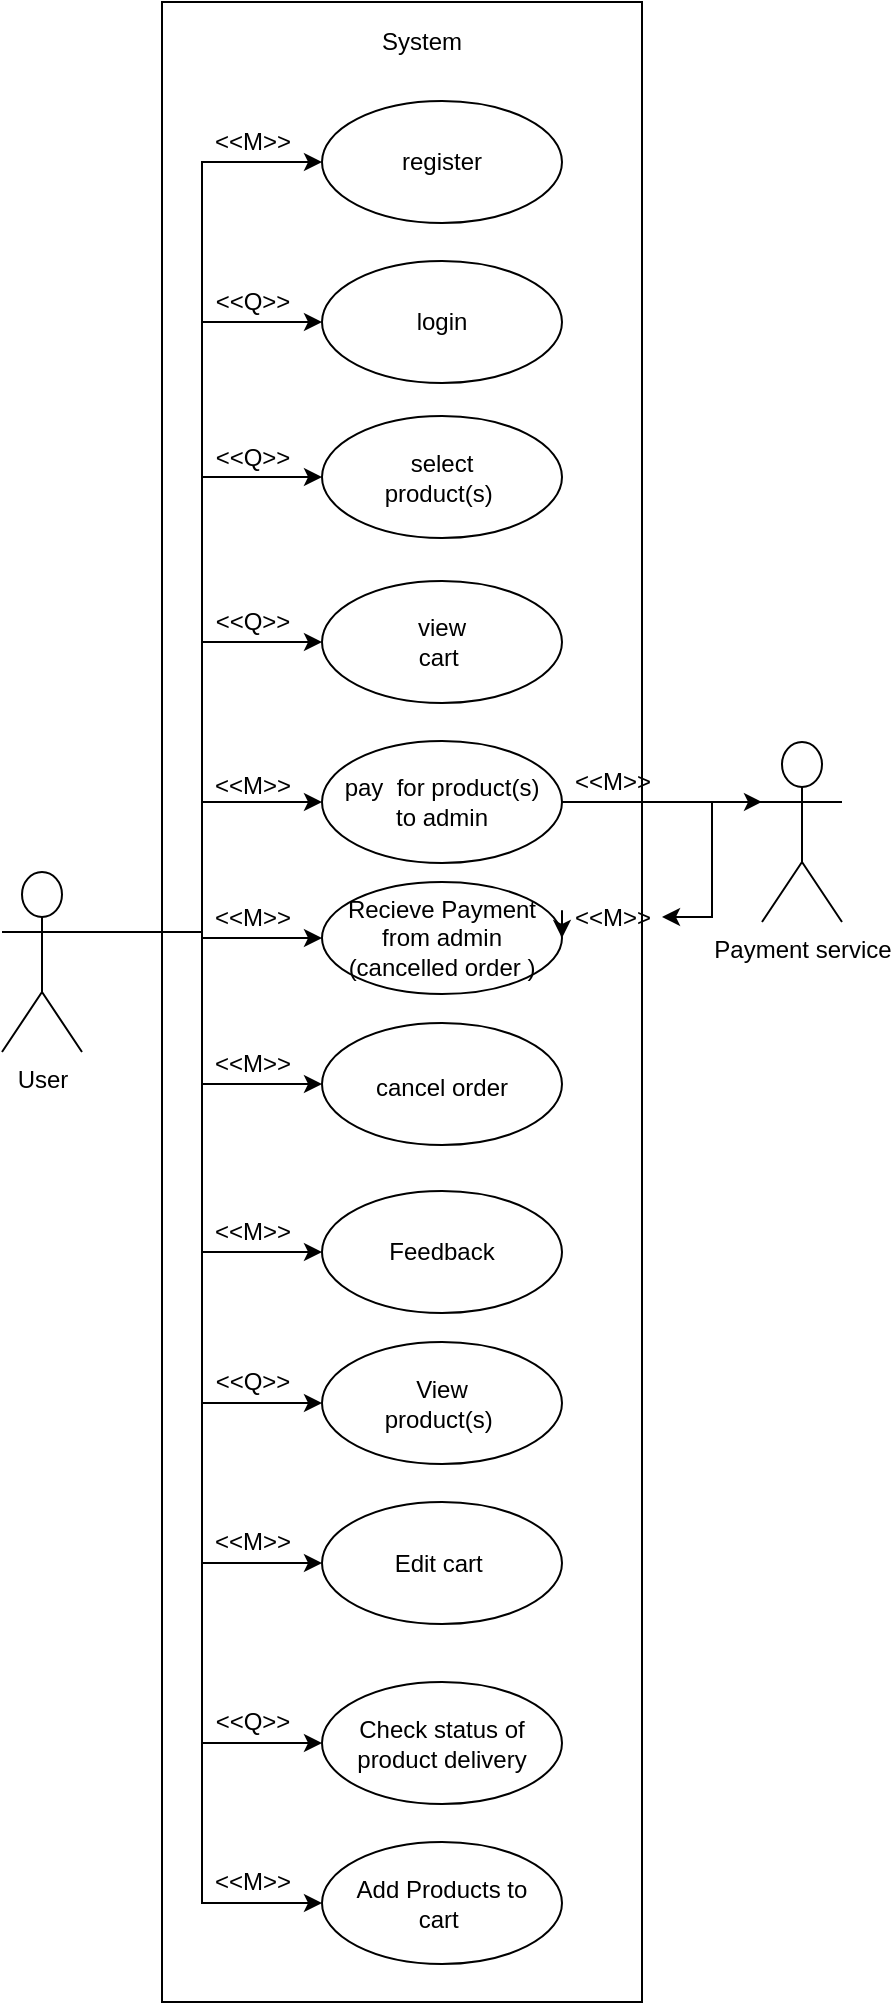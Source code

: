 <mxfile version="12.5.1" type="github">
  <diagram id="vyYMURlmA4du_YMqddq6" name="Page-1">
    <mxGraphModel dx="772" dy="1603" grid="1" gridSize="10" guides="1" tooltips="1" connect="1" arrows="1" fold="1" page="1" pageScale="1" pageWidth="850" pageHeight="1100" math="0" shadow="0">
      <root>
        <mxCell id="0"/>
        <mxCell id="1" parent="0"/>
        <mxCell id="rx76BKU7CpPrEIFOv-aw-43" value="" style="rounded=0;whiteSpace=wrap;html=1;" parent="1" vertex="1">
          <mxGeometry x="150" y="-90" width="240" height="1000" as="geometry"/>
        </mxCell>
        <mxCell id="1KPXvjAnRe_1vTXe2ojk-2" value="" style="ellipse;whiteSpace=wrap;html=1;" parent="1" vertex="1">
          <mxGeometry x="230" y="504.5" width="120" height="61" as="geometry"/>
        </mxCell>
        <mxCell id="1KPXvjAnRe_1vTXe2ojk-3" value="" style="ellipse;whiteSpace=wrap;html=1;" parent="1" vertex="1">
          <mxGeometry x="230" y="420.5" width="120" height="61" as="geometry"/>
        </mxCell>
        <mxCell id="1KPXvjAnRe_1vTXe2ojk-4" value="" style="ellipse;whiteSpace=wrap;html=1;" parent="1" vertex="1">
          <mxGeometry x="230" y="350" width="120" height="56" as="geometry"/>
        </mxCell>
        <mxCell id="1KPXvjAnRe_1vTXe2ojk-5" value="" style="ellipse;whiteSpace=wrap;html=1;" parent="1" vertex="1">
          <mxGeometry x="230" y="199.5" width="120" height="61" as="geometry"/>
        </mxCell>
        <mxCell id="1KPXvjAnRe_1vTXe2ojk-20" style="edgeStyle=orthogonalEdgeStyle;rounded=0;orthogonalLoop=1;jettySize=auto;html=1;exitX=1;exitY=0.5;exitDx=0;exitDy=0;entryX=0;entryY=0.333;entryDx=0;entryDy=0;entryPerimeter=0;" parent="1" source="1KPXvjAnRe_1vTXe2ojk-6" target="rx76BKU7CpPrEIFOv-aw-35" edge="1">
          <mxGeometry relative="1" as="geometry"/>
        </mxCell>
        <mxCell id="1KPXvjAnRe_1vTXe2ojk-6" value="" style="ellipse;whiteSpace=wrap;html=1;" parent="1" vertex="1">
          <mxGeometry x="230" y="279.5" width="120" height="61" as="geometry"/>
        </mxCell>
        <mxCell id="1KPXvjAnRe_1vTXe2ojk-7" value="" style="ellipse;whiteSpace=wrap;html=1;" parent="1" vertex="1">
          <mxGeometry x="230" y="117" width="120" height="61" as="geometry"/>
        </mxCell>
        <mxCell id="1KPXvjAnRe_1vTXe2ojk-9" value="" style="ellipse;whiteSpace=wrap;html=1;" parent="1" vertex="1">
          <mxGeometry x="230" y="-40.5" width="120" height="61" as="geometry"/>
        </mxCell>
        <mxCell id="1KPXvjAnRe_1vTXe2ojk-10" value="" style="ellipse;whiteSpace=wrap;html=1;" parent="1" vertex="1">
          <mxGeometry x="230" y="39.5" width="120" height="61" as="geometry"/>
        </mxCell>
        <mxCell id="1KPXvjAnRe_1vTXe2ojk-11" style="edgeStyle=orthogonalEdgeStyle;rounded=0;orthogonalLoop=1;jettySize=auto;html=1;exitX=1;exitY=0.333;exitDx=0;exitDy=0;exitPerimeter=0;entryX=0;entryY=0.5;entryDx=0;entryDy=0;" parent="1" source="rx76BKU7CpPrEIFOv-aw-1" target="1KPXvjAnRe_1vTXe2ojk-9" edge="1">
          <mxGeometry relative="1" as="geometry"/>
        </mxCell>
        <mxCell id="1KPXvjAnRe_1vTXe2ojk-12" style="edgeStyle=orthogonalEdgeStyle;rounded=0;orthogonalLoop=1;jettySize=auto;html=1;exitX=1;exitY=0.333;exitDx=0;exitDy=0;exitPerimeter=0;entryX=0;entryY=0.5;entryDx=0;entryDy=0;" parent="1" source="rx76BKU7CpPrEIFOv-aw-1" target="1KPXvjAnRe_1vTXe2ojk-10" edge="1">
          <mxGeometry relative="1" as="geometry"/>
        </mxCell>
        <mxCell id="1KPXvjAnRe_1vTXe2ojk-14" style="edgeStyle=orthogonalEdgeStyle;rounded=0;orthogonalLoop=1;jettySize=auto;html=1;exitX=1;exitY=0.333;exitDx=0;exitDy=0;exitPerimeter=0;entryX=0;entryY=0.5;entryDx=0;entryDy=0;" parent="1" source="rx76BKU7CpPrEIFOv-aw-1" target="1KPXvjAnRe_1vTXe2ojk-7" edge="1">
          <mxGeometry relative="1" as="geometry"/>
        </mxCell>
        <mxCell id="1KPXvjAnRe_1vTXe2ojk-15" style="edgeStyle=orthogonalEdgeStyle;rounded=0;orthogonalLoop=1;jettySize=auto;html=1;exitX=1;exitY=0.333;exitDx=0;exitDy=0;exitPerimeter=0;entryX=0;entryY=0.5;entryDx=0;entryDy=0;" parent="1" source="rx76BKU7CpPrEIFOv-aw-1" target="1KPXvjAnRe_1vTXe2ojk-5" edge="1">
          <mxGeometry relative="1" as="geometry"/>
        </mxCell>
        <mxCell id="1KPXvjAnRe_1vTXe2ojk-16" style="edgeStyle=orthogonalEdgeStyle;rounded=0;orthogonalLoop=1;jettySize=auto;html=1;exitX=1;exitY=0.333;exitDx=0;exitDy=0;exitPerimeter=0;entryX=0;entryY=0.5;entryDx=0;entryDy=0;" parent="1" source="rx76BKU7CpPrEIFOv-aw-1" target="1KPXvjAnRe_1vTXe2ojk-6" edge="1">
          <mxGeometry relative="1" as="geometry"/>
        </mxCell>
        <mxCell id="1KPXvjAnRe_1vTXe2ojk-17" style="edgeStyle=orthogonalEdgeStyle;rounded=0;orthogonalLoop=1;jettySize=auto;html=1;exitX=1;exitY=0.333;exitDx=0;exitDy=0;exitPerimeter=0;entryX=0;entryY=0.5;entryDx=0;entryDy=0;" parent="1" source="rx76BKU7CpPrEIFOv-aw-1" target="1KPXvjAnRe_1vTXe2ojk-2" edge="1">
          <mxGeometry relative="1" as="geometry"/>
        </mxCell>
        <mxCell id="1KPXvjAnRe_1vTXe2ojk-18" style="edgeStyle=orthogonalEdgeStyle;rounded=0;orthogonalLoop=1;jettySize=auto;html=1;exitX=1;exitY=0.333;exitDx=0;exitDy=0;exitPerimeter=0;entryX=0;entryY=0.5;entryDx=0;entryDy=0;" parent="1" source="rx76BKU7CpPrEIFOv-aw-1" target="1KPXvjAnRe_1vTXe2ojk-4" edge="1">
          <mxGeometry relative="1" as="geometry"/>
        </mxCell>
        <mxCell id="1KPXvjAnRe_1vTXe2ojk-19" style="edgeStyle=orthogonalEdgeStyle;rounded=0;orthogonalLoop=1;jettySize=auto;html=1;exitX=1;exitY=0.333;exitDx=0;exitDy=0;exitPerimeter=0;entryX=0;entryY=0.5;entryDx=0;entryDy=0;" parent="1" source="rx76BKU7CpPrEIFOv-aw-1" target="1KPXvjAnRe_1vTXe2ojk-3" edge="1">
          <mxGeometry relative="1" as="geometry"/>
        </mxCell>
        <mxCell id="4Zeao0PZxR2K6rH3QbGb-27" style="edgeStyle=orthogonalEdgeStyle;rounded=0;orthogonalLoop=1;jettySize=auto;html=1;exitX=1;exitY=0.333;exitDx=0;exitDy=0;exitPerimeter=0;entryX=0;entryY=0.5;entryDx=0;entryDy=0;" edge="1" parent="1" source="rx76BKU7CpPrEIFOv-aw-1" target="4Zeao0PZxR2K6rH3QbGb-5">
          <mxGeometry relative="1" as="geometry"/>
        </mxCell>
        <mxCell id="4Zeao0PZxR2K6rH3QbGb-31" style="edgeStyle=orthogonalEdgeStyle;rounded=0;orthogonalLoop=1;jettySize=auto;html=1;exitX=1;exitY=0.333;exitDx=0;exitDy=0;exitPerimeter=0;entryX=0;entryY=0.5;entryDx=0;entryDy=0;" edge="1" parent="1" source="rx76BKU7CpPrEIFOv-aw-1" target="4Zeao0PZxR2K6rH3QbGb-14">
          <mxGeometry relative="1" as="geometry"/>
        </mxCell>
        <mxCell id="4Zeao0PZxR2K6rH3QbGb-32" style="edgeStyle=orthogonalEdgeStyle;rounded=0;orthogonalLoop=1;jettySize=auto;html=1;exitX=1;exitY=0.333;exitDx=0;exitDy=0;exitPerimeter=0;entryX=0;entryY=0.5;entryDx=0;entryDy=0;" edge="1" parent="1" source="rx76BKU7CpPrEIFOv-aw-1" target="4Zeao0PZxR2K6rH3QbGb-20">
          <mxGeometry relative="1" as="geometry"/>
        </mxCell>
        <mxCell id="4Zeao0PZxR2K6rH3QbGb-40" style="edgeStyle=orthogonalEdgeStyle;rounded=0;orthogonalLoop=1;jettySize=auto;html=1;exitX=1;exitY=0.333;exitDx=0;exitDy=0;exitPerimeter=0;entryX=0;entryY=0.5;entryDx=0;entryDy=0;" edge="1" parent="1" source="rx76BKU7CpPrEIFOv-aw-1" target="4Zeao0PZxR2K6rH3QbGb-37">
          <mxGeometry relative="1" as="geometry"/>
        </mxCell>
        <object label="User" id="rx76BKU7CpPrEIFOv-aw-1">
          <mxCell style="shape=umlActor;verticalLabelPosition=bottom;labelBackgroundColor=#ffffff;verticalAlign=top;html=1;" parent="1" vertex="1">
            <mxGeometry x="70" y="345" width="40" height="90" as="geometry"/>
          </mxCell>
        </object>
        <mxCell id="rx76BKU7CpPrEIFOv-aw-17" value="login" style="text;html=1;strokeColor=none;fillColor=none;align=center;verticalAlign=middle;whiteSpace=wrap;rounded=0;" parent="1" vertex="1">
          <mxGeometry x="240" y="50" width="100" height="40" as="geometry"/>
        </mxCell>
        <mxCell id="rx76BKU7CpPrEIFOv-aw-18" value="view &lt;br&gt;cart&amp;nbsp;" style="text;html=1;strokeColor=none;fillColor=none;align=center;verticalAlign=middle;whiteSpace=wrap;rounded=0;" parent="1" vertex="1">
          <mxGeometry x="240" y="210" width="100" height="40" as="geometry"/>
        </mxCell>
        <mxCell id="rx76BKU7CpPrEIFOv-aw-19" value="select &lt;br&gt;product(s)&amp;nbsp;" style="text;html=1;strokeColor=none;fillColor=none;align=center;verticalAlign=middle;whiteSpace=wrap;rounded=0;" parent="1" vertex="1">
          <mxGeometry x="240" y="127.5" width="100" height="40" as="geometry"/>
        </mxCell>
        <mxCell id="rx76BKU7CpPrEIFOv-aw-20" value="pay&amp;nbsp; for product(s) to admin" style="text;html=1;strokeColor=none;fillColor=none;align=center;verticalAlign=middle;whiteSpace=wrap;rounded=0;" parent="1" vertex="1">
          <mxGeometry x="240" y="290" width="100" height="40" as="geometry"/>
        </mxCell>
        <mxCell id="4Zeao0PZxR2K6rH3QbGb-35" style="edgeStyle=orthogonalEdgeStyle;rounded=0;orthogonalLoop=1;jettySize=auto;html=1;exitX=0;exitY=0.333;exitDx=0;exitDy=0;exitPerimeter=0;entryX=1;entryY=0.5;entryDx=0;entryDy=0;" edge="1" parent="1" source="4Zeao0PZxR2K6rH3QbGb-53" target="1KPXvjAnRe_1vTXe2ojk-4">
          <mxGeometry relative="1" as="geometry"/>
        </mxCell>
        <object label="Payment service" id="rx76BKU7CpPrEIFOv-aw-35">
          <mxCell style="shape=umlActor;verticalLabelPosition=bottom;labelBackgroundColor=#ffffff;verticalAlign=top;html=1;" parent="1" vertex="1">
            <mxGeometry x="450" y="280" width="40" height="90" as="geometry"/>
          </mxCell>
        </object>
        <mxCell id="rx76BKU7CpPrEIFOv-aw-38" value="&lt;div&gt;&lt;span style=&quot;font-size: 12px&quot;&gt;Recieve Payment from admin (cancelled order )&lt;/span&gt;&lt;/div&gt;" style="text;html=1;strokeColor=none;fillColor=none;align=center;verticalAlign=middle;whiteSpace=wrap;rounded=0;" parent="1" vertex="1">
          <mxGeometry x="240" y="357.5" width="100" height="40" as="geometry"/>
        </mxCell>
        <mxCell id="rx76BKU7CpPrEIFOv-aw-40" value="cancel order" style="text;html=1;strokeColor=none;fillColor=none;align=center;verticalAlign=middle;whiteSpace=wrap;rounded=0;" parent="1" vertex="1">
          <mxGeometry x="240" y="432.5" width="100" height="40" as="geometry"/>
        </mxCell>
        <mxCell id="rx76BKU7CpPrEIFOv-aw-44" value="System" style="text;html=1;strokeColor=none;fillColor=none;align=center;verticalAlign=middle;whiteSpace=wrap;rounded=0;" parent="1" vertex="1">
          <mxGeometry x="260" y="-80" width="40" height="20" as="geometry"/>
        </mxCell>
        <mxCell id="Yjam4TegrEQKl0XN-Iuk-3" value="Feedback" style="text;html=1;strokeColor=none;fillColor=none;align=center;verticalAlign=middle;whiteSpace=wrap;rounded=0;" parent="1" vertex="1">
          <mxGeometry x="240" y="515" width="100" height="40" as="geometry"/>
        </mxCell>
        <mxCell id="9l-QCuOd9AUTyuNBc602-2" value="register" style="text;html=1;strokeColor=none;fillColor=none;align=center;verticalAlign=middle;whiteSpace=wrap;rounded=0;" parent="1" vertex="1">
          <mxGeometry x="240" y="-30" width="100" height="40" as="geometry"/>
        </mxCell>
        <mxCell id="4Zeao0PZxR2K6rH3QbGb-9" value="" style="group" vertex="1" connectable="0" parent="1">
          <mxGeometry x="230" y="580" width="120" height="61" as="geometry"/>
        </mxCell>
        <mxCell id="4Zeao0PZxR2K6rH3QbGb-5" value="" style="ellipse;whiteSpace=wrap;html=1;" vertex="1" parent="4Zeao0PZxR2K6rH3QbGb-9">
          <mxGeometry width="120" height="61" as="geometry"/>
        </mxCell>
        <mxCell id="4Zeao0PZxR2K6rH3QbGb-6" value="View&lt;br&gt;product(s)&amp;nbsp;" style="text;html=1;strokeColor=none;fillColor=none;align=center;verticalAlign=middle;whiteSpace=wrap;rounded=0;" vertex="1" parent="4Zeao0PZxR2K6rH3QbGb-9">
          <mxGeometry x="10" y="10.5" width="100" height="40" as="geometry"/>
        </mxCell>
        <mxCell id="4Zeao0PZxR2K6rH3QbGb-13" value="" style="group" vertex="1" connectable="0" parent="1">
          <mxGeometry x="230" y="660" width="120" height="61" as="geometry"/>
        </mxCell>
        <mxCell id="4Zeao0PZxR2K6rH3QbGb-14" value="" style="ellipse;whiteSpace=wrap;html=1;" vertex="1" parent="4Zeao0PZxR2K6rH3QbGb-13">
          <mxGeometry width="120" height="61" as="geometry"/>
        </mxCell>
        <mxCell id="4Zeao0PZxR2K6rH3QbGb-15" value="Edit cart&amp;nbsp;" style="text;html=1;strokeColor=none;fillColor=none;align=center;verticalAlign=middle;whiteSpace=wrap;rounded=0;" vertex="1" parent="4Zeao0PZxR2K6rH3QbGb-13">
          <mxGeometry x="10" y="10.5" width="100" height="40" as="geometry"/>
        </mxCell>
        <mxCell id="4Zeao0PZxR2K6rH3QbGb-19" value="" style="group" vertex="1" connectable="0" parent="1">
          <mxGeometry x="230" y="750" width="120" height="61" as="geometry"/>
        </mxCell>
        <mxCell id="4Zeao0PZxR2K6rH3QbGb-20" value="" style="ellipse;whiteSpace=wrap;html=1;" vertex="1" parent="4Zeao0PZxR2K6rH3QbGb-19">
          <mxGeometry width="120" height="61" as="geometry"/>
        </mxCell>
        <mxCell id="4Zeao0PZxR2K6rH3QbGb-21" value="Check status of product delivery" style="text;html=1;strokeColor=none;fillColor=none;align=center;verticalAlign=middle;whiteSpace=wrap;rounded=0;" vertex="1" parent="4Zeao0PZxR2K6rH3QbGb-19">
          <mxGeometry x="10" y="10.5" width="100" height="40" as="geometry"/>
        </mxCell>
        <mxCell id="4Zeao0PZxR2K6rH3QbGb-36" value="" style="group" vertex="1" connectable="0" parent="1">
          <mxGeometry x="230" y="830" width="120" height="61" as="geometry"/>
        </mxCell>
        <mxCell id="4Zeao0PZxR2K6rH3QbGb-37" value="" style="ellipse;whiteSpace=wrap;html=1;" vertex="1" parent="4Zeao0PZxR2K6rH3QbGb-36">
          <mxGeometry width="120" height="61" as="geometry"/>
        </mxCell>
        <mxCell id="4Zeao0PZxR2K6rH3QbGb-38" value="Add Products to cart&amp;nbsp;" style="text;html=1;strokeColor=none;fillColor=none;align=center;verticalAlign=middle;whiteSpace=wrap;rounded=0;" vertex="1" parent="4Zeao0PZxR2K6rH3QbGb-36">
          <mxGeometry x="10" y="10.5" width="100" height="40" as="geometry"/>
        </mxCell>
        <mxCell id="4Zeao0PZxR2K6rH3QbGb-41" value="&amp;lt;&amp;lt;M&amp;gt;&amp;gt;" style="text;html=1;resizable=0;autosize=1;align=center;verticalAlign=middle;points=[];fillColor=none;strokeColor=none;rounded=0;" vertex="1" parent="1">
          <mxGeometry x="170" y="-30.0" width="50" height="20" as="geometry"/>
        </mxCell>
        <mxCell id="4Zeao0PZxR2K6rH3QbGb-42" value="&amp;lt;&amp;lt;Q&amp;gt;&amp;gt;" style="text;html=1;resizable=0;autosize=1;align=center;verticalAlign=middle;points=[];fillColor=none;strokeColor=none;rounded=0;" vertex="1" parent="1">
          <mxGeometry x="170" y="50.0" width="50" height="20" as="geometry"/>
        </mxCell>
        <mxCell id="4Zeao0PZxR2K6rH3QbGb-43" value="&amp;lt;&amp;lt;M&amp;gt;&amp;gt;" style="text;html=1;resizable=0;autosize=1;align=center;verticalAlign=middle;points=[];fillColor=none;strokeColor=none;rounded=0;" vertex="1" parent="1">
          <mxGeometry x="170" y="292.07" width="50" height="20" as="geometry"/>
        </mxCell>
        <mxCell id="4Zeao0PZxR2K6rH3QbGb-44" value="&amp;lt;&amp;lt;Q&amp;gt;&amp;gt;" style="text;html=1;resizable=0;autosize=1;align=center;verticalAlign=middle;points=[];fillColor=none;strokeColor=none;rounded=0;" vertex="1" parent="1">
          <mxGeometry x="170" y="210.0" width="50" height="20" as="geometry"/>
        </mxCell>
        <mxCell id="4Zeao0PZxR2K6rH3QbGb-45" value="&amp;lt;&amp;lt;Q&amp;gt;&amp;gt;" style="text;html=1;resizable=0;autosize=1;align=center;verticalAlign=middle;points=[];fillColor=none;strokeColor=none;rounded=0;" vertex="1" parent="1">
          <mxGeometry x="170" y="127.5" width="50" height="20" as="geometry"/>
        </mxCell>
        <mxCell id="4Zeao0PZxR2K6rH3QbGb-46" value="&amp;lt;&amp;lt;M&amp;gt;&amp;gt;" style="text;html=1;resizable=0;autosize=1;align=center;verticalAlign=middle;points=[];fillColor=none;strokeColor=none;rounded=0;" vertex="1" parent="1">
          <mxGeometry x="170" y="515" width="50" height="20" as="geometry"/>
        </mxCell>
        <mxCell id="4Zeao0PZxR2K6rH3QbGb-47" value="&amp;lt;&amp;lt;M&amp;gt;&amp;gt;" style="text;html=1;resizable=0;autosize=1;align=center;verticalAlign=middle;points=[];fillColor=none;strokeColor=none;rounded=0;" vertex="1" parent="1">
          <mxGeometry x="170" y="431.03" width="50" height="20" as="geometry"/>
        </mxCell>
        <mxCell id="4Zeao0PZxR2K6rH3QbGb-48" value="&amp;lt;&amp;lt;M&amp;gt;&amp;gt;" style="text;html=1;resizable=0;autosize=1;align=center;verticalAlign=middle;points=[];fillColor=none;strokeColor=none;rounded=0;" vertex="1" parent="1">
          <mxGeometry x="170" y="357.5" width="50" height="20" as="geometry"/>
        </mxCell>
        <mxCell id="4Zeao0PZxR2K6rH3QbGb-49" value="&amp;lt;&amp;lt;M&amp;gt;&amp;gt;" style="text;html=1;resizable=0;autosize=1;align=center;verticalAlign=middle;points=[];fillColor=none;strokeColor=none;rounded=0;" vertex="1" parent="1">
          <mxGeometry x="170" y="670" width="50" height="20" as="geometry"/>
        </mxCell>
        <mxCell id="4Zeao0PZxR2K6rH3QbGb-50" value="&amp;lt;&amp;lt;Q&amp;gt;&amp;gt;" style="text;html=1;resizable=0;autosize=1;align=center;verticalAlign=middle;points=[];fillColor=none;strokeColor=none;rounded=0;" vertex="1" parent="1">
          <mxGeometry x="170" y="760" width="50" height="20" as="geometry"/>
        </mxCell>
        <mxCell id="4Zeao0PZxR2K6rH3QbGb-51" value="&amp;lt;&amp;lt;M&amp;gt;&amp;gt;" style="text;html=1;resizable=0;autosize=1;align=center;verticalAlign=middle;points=[];fillColor=none;strokeColor=none;rounded=0;" vertex="1" parent="1">
          <mxGeometry x="170" y="840" width="50" height="20" as="geometry"/>
        </mxCell>
        <mxCell id="4Zeao0PZxR2K6rH3QbGb-52" value="&amp;lt;&amp;lt;Q&amp;gt;&amp;gt;" style="text;html=1;resizable=0;autosize=1;align=center;verticalAlign=middle;points=[];fillColor=none;strokeColor=none;rounded=0;" vertex="1" parent="1">
          <mxGeometry x="170" y="590" width="50" height="20" as="geometry"/>
        </mxCell>
        <mxCell id="4Zeao0PZxR2K6rH3QbGb-54" value="&amp;lt;&amp;lt;M&amp;gt;&amp;gt;" style="text;html=1;resizable=0;autosize=1;align=center;verticalAlign=middle;points=[];fillColor=none;strokeColor=none;rounded=0;" vertex="1" parent="1">
          <mxGeometry x="350" y="290" width="50" height="20" as="geometry"/>
        </mxCell>
        <mxCell id="4Zeao0PZxR2K6rH3QbGb-53" value="&amp;lt;&amp;lt;M&amp;gt;&amp;gt;" style="text;html=1;resizable=0;autosize=1;align=center;verticalAlign=middle;points=[];fillColor=none;strokeColor=none;rounded=0;" vertex="1" parent="1">
          <mxGeometry x="350" y="357.5" width="50" height="20" as="geometry"/>
        </mxCell>
        <mxCell id="4Zeao0PZxR2K6rH3QbGb-55" style="edgeStyle=orthogonalEdgeStyle;rounded=0;orthogonalLoop=1;jettySize=auto;html=1;exitX=0;exitY=0.333;exitDx=0;exitDy=0;exitPerimeter=0;entryX=1;entryY=0.5;entryDx=0;entryDy=0;" edge="1" parent="1" source="rx76BKU7CpPrEIFOv-aw-35" target="4Zeao0PZxR2K6rH3QbGb-53">
          <mxGeometry relative="1" as="geometry">
            <mxPoint x="450" y="310" as="sourcePoint"/>
            <mxPoint x="350" y="378" as="targetPoint"/>
          </mxGeometry>
        </mxCell>
      </root>
    </mxGraphModel>
  </diagram>
</mxfile>

